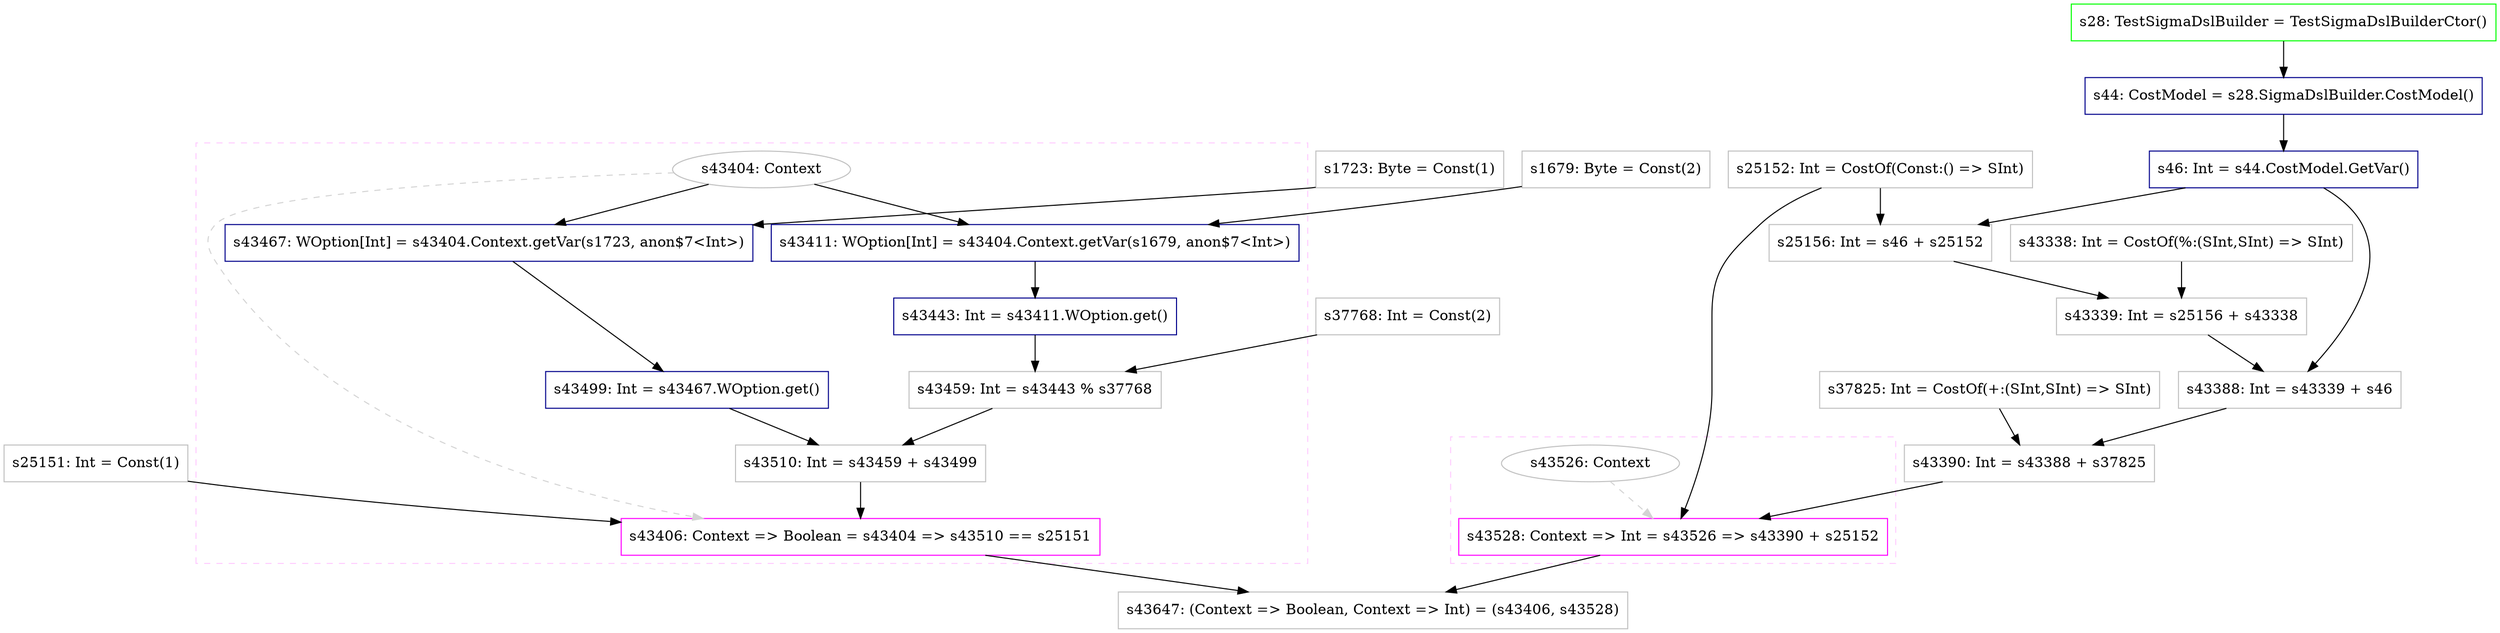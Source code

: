 digraph "Arith5" {
concentrate=true
node [style=filled, fillcolor=orangered]

"s25151" [
label="s25151: Int = Const(1)"
shape=box, color=gray, tooltip="s25151:Int", style=filled, fillcolor=white
]
"s1723" [
label="s1723: Byte = Const(1)"
shape=box, color=gray, tooltip="s1723:Byte", style=filled, fillcolor=white
]
"s37768" [
label="s37768: Int = Const(2)"
shape=box, color=gray, tooltip="s37768:Int", style=filled, fillcolor=white
]
"s1679" [
label="s1679: Byte = Const(2)"
shape=box, color=gray, tooltip="s1679:Byte", style=filled, fillcolor=white
]
subgraph cluster_s43406 {
style=dashed; color="#FFCCFF"
"s43404" [
label="s43404: Context"
shape=oval, color=gray, tooltip="s43404:Context", style=filled, fillcolor=white
]
"s43406" [
label="s43406: Context => Boolean = s43404 => s43510 == s25151"
shape=box, color=magenta, tooltip="s43406:Context => Boolean", style=filled, fillcolor=white
]
{rank=source; s43404}
"s43411" [
label="s43411: WOption[Int] = s43404.Context.getVar(s1679, anon$7<Int>)"
shape=box, color=darkblue, tooltip="s43411:WOption[Int]", style=filled, fillcolor=white
]
"s43443" [
label="s43443: Int = s43411.WOption.get()"
shape=box, color=darkblue, tooltip="s43443:Int", style=filled, fillcolor=white
]
"s43459" [
label="s43459: Int = s43443 % s37768"
shape=box, color=gray, tooltip="s43459:Int", style=filled, fillcolor=white
]
"s43467" [
label="s43467: WOption[Int] = s43404.Context.getVar(s1723, anon$7<Int>)"
shape=box, color=darkblue, tooltip="s43467:WOption[Int]", style=filled, fillcolor=white
]
"s43499" [
label="s43499: Int = s43467.WOption.get()"
shape=box, color=darkblue, tooltip="s43499:Int", style=filled, fillcolor=white
]
"s43510" [
label="s43510: Int = s43459 + s43499"
shape=box, color=gray, tooltip="s43510:Int", style=filled, fillcolor=white
]
{rank=sink; s43406}
}
"s28" [
label="s28: TestSigmaDslBuilder = TestSigmaDslBuilderCtor()"
shape=box, color=green, tooltip="s28:TestSigmaDslBuilder", style=filled, fillcolor=white
]
"s44" [
label="s44: CostModel = s28.SigmaDslBuilder.CostModel()"
shape=box, color=darkblue, tooltip="s44:CostModel", style=filled, fillcolor=white
]
"s46" [
label="s46: Int = s44.CostModel.GetVar()"
shape=box, color=darkblue, tooltip="s46:Int", style=filled, fillcolor=white
]
"s25152" [
label="s25152: Int = CostOf(Const:() => SInt)"
shape=box, color=gray, tooltip="s25152:Int", style=filled, fillcolor=white
]
"s25156" [
label="s25156: Int = s46 + s25152"
shape=box, color=gray, tooltip="s25156:Int", style=filled, fillcolor=white
]
"s43338" [
label="s43338: Int = CostOf(%:(SInt,SInt) => SInt)"
shape=box, color=gray, tooltip="s43338:Int", style=filled, fillcolor=white
]
"s43339" [
label="s43339: Int = s25156 + s43338"
shape=box, color=gray, tooltip="s43339:Int", style=filled, fillcolor=white
]
"s43388" [
label="s43388: Int = s43339 + s46"
shape=box, color=gray, tooltip="s43388:Int", style=filled, fillcolor=white
]
"s37825" [
label="s37825: Int = CostOf(+:(SInt,SInt) => SInt)"
shape=box, color=gray, tooltip="s37825:Int", style=filled, fillcolor=white
]
"s43390" [
label="s43390: Int = s43388 + s37825"
shape=box, color=gray, tooltip="s43390:Int", style=filled, fillcolor=white
]
subgraph cluster_s43528 {
style=dashed; color="#FFCCFF"
"s43526" [
label="s43526: Context"
shape=oval, color=gray, tooltip="s43526:Context", style=filled, fillcolor=white
]
"s43528" [
label="s43528: Context => Int = s43526 => s43390 + s25152"
shape=box, color=magenta, tooltip="s43528:Context => Int", style=filled, fillcolor=white
]
{rank=source; s43526}
{rank=sink; s43528}
}
"s43647" [
label="s43647: (Context => Boolean, Context => Int) = (s43406, s43528)"
shape=box, color=gray, tooltip="s43647:(Context => Boolean, Context => Int)", style=filled, fillcolor=white
]
"s43406" -> "s43647" [style=solid]
"s43528" -> "s43647" [style=solid]
"s44" -> "s46" [style=solid]
"s43411" -> "s43443" [style=solid]
"s43467" -> "s43499" [style=solid]
"s43404" -> "s43411" [style=solid]
"s1679" -> "s43411" [style=solid]
"s46" -> "s25156" [style=solid]
"s25152" -> "s25156" [style=solid]
"s43443" -> "s43459" [style=solid]
"s37768" -> "s43459" [style=solid]
"s43388" -> "s43390" [style=solid]
"s37825" -> "s43390" [style=solid]
"s28" -> "s44" [style=solid]
"s25156" -> "s43339" [style=solid]
"s43338" -> "s43339" [style=solid]
"s43404" -> "s43406" [style=dashed, color=lightgray, weight=0]
"s43510" -> "s43406" [style=solid]
"s25151" -> "s43406" [style=solid]
"s43459" -> "s43510" [style=solid]
"s43499" -> "s43510" [style=solid]
"s43526" -> "s43528" [style=dashed, color=lightgray, weight=0]
"s43390" -> "s43528" [style=solid]
"s25152" -> "s43528" [style=solid]
"s43404" -> "s43467" [style=solid]
"s1723" -> "s43467" [style=solid]
"s43339" -> "s43388" [style=solid]
"s46" -> "s43388" [style=solid]
}
